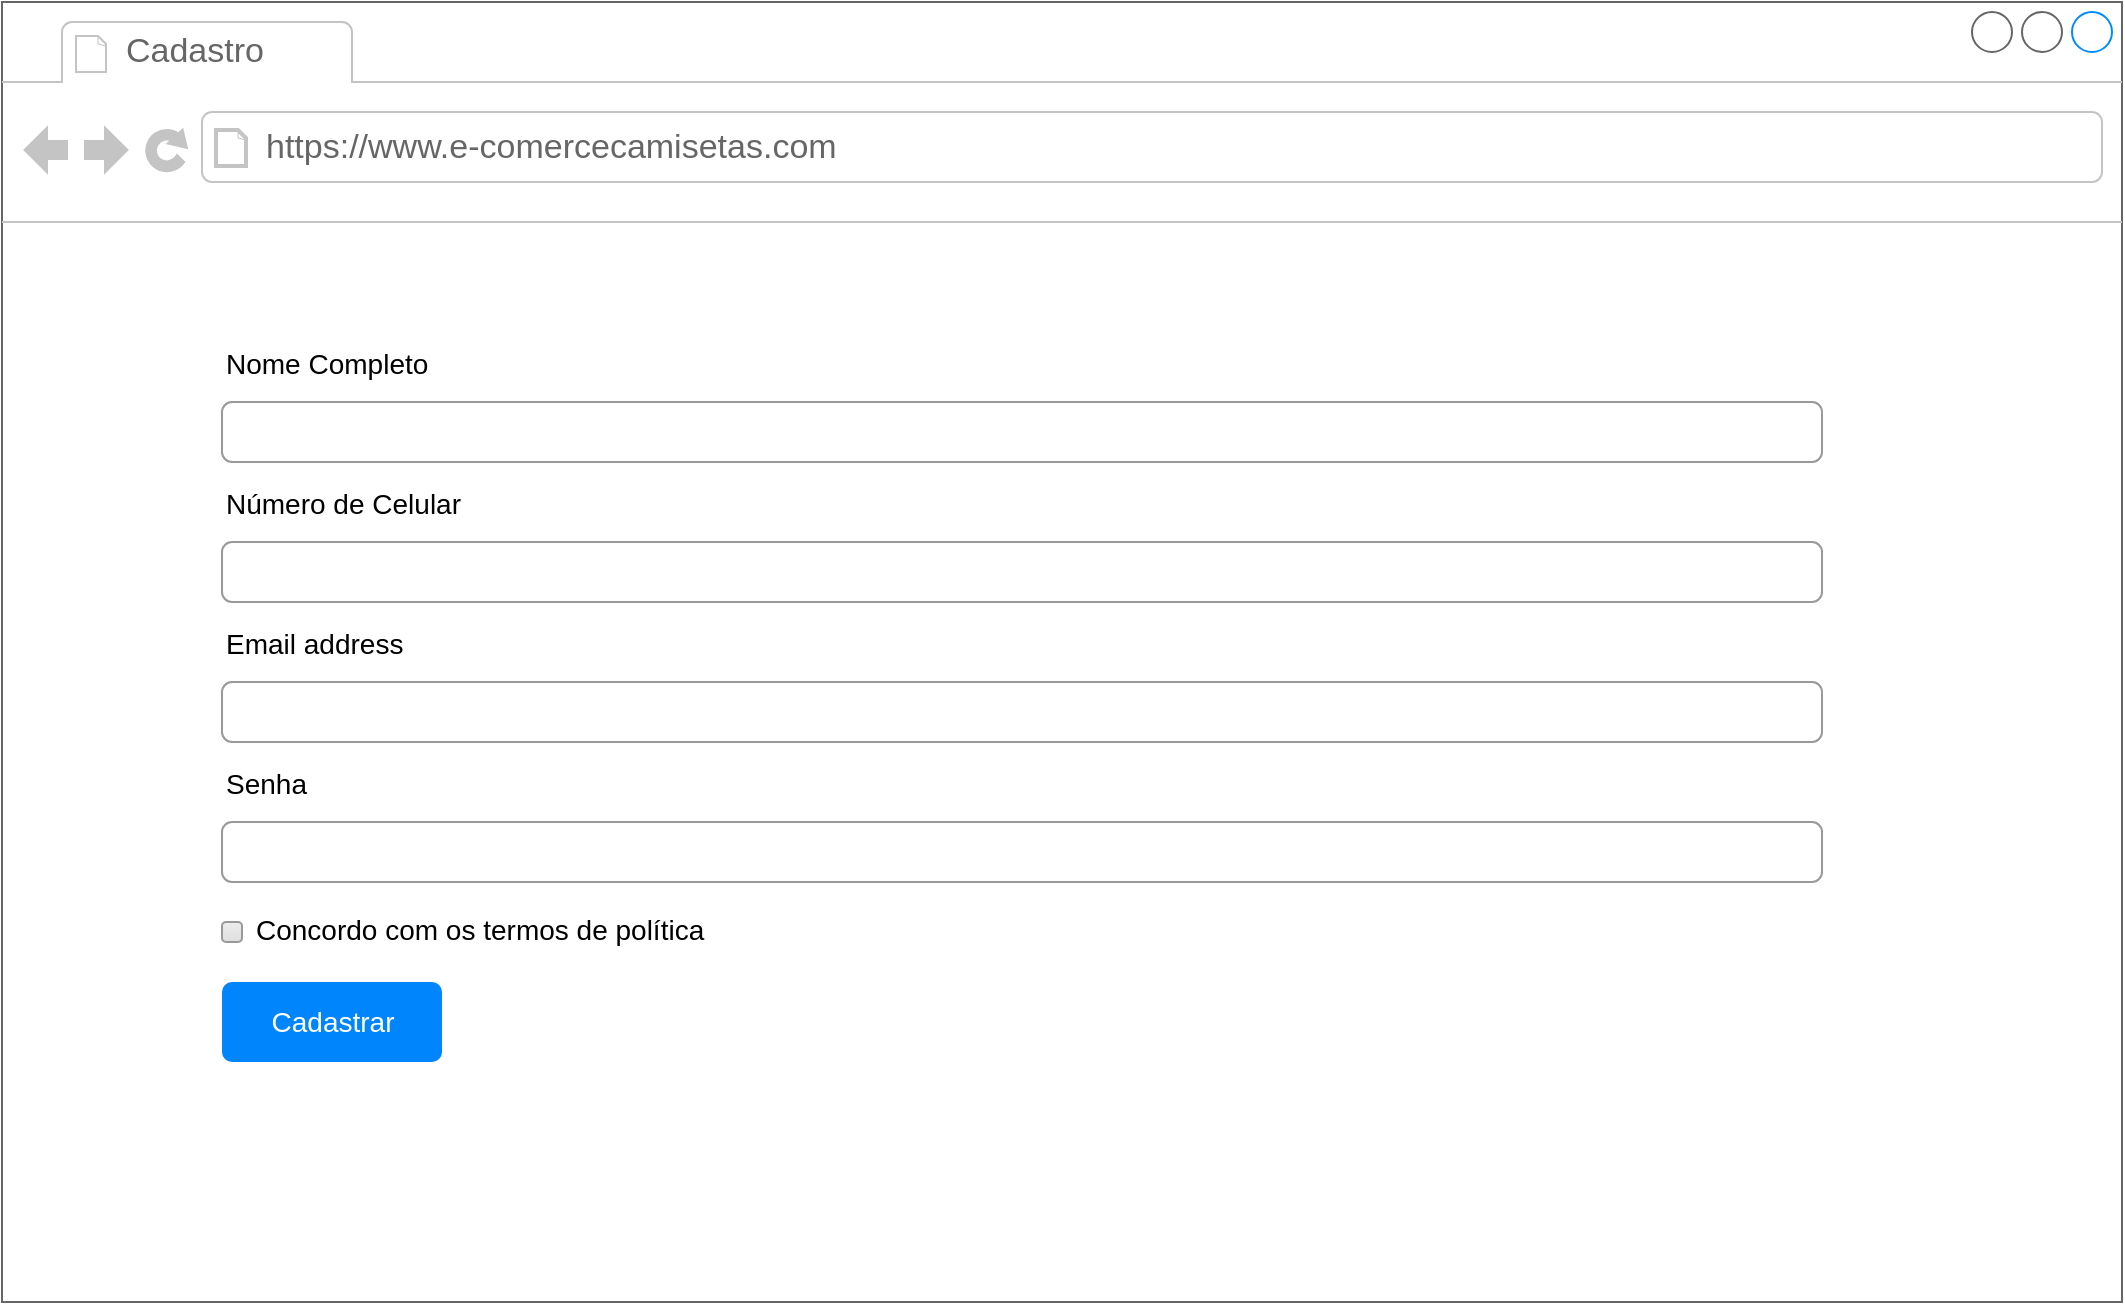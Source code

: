 <mxfile version="14.2.9" type="device"><diagram id="ySufxostcoVXOQW8zJ2h" name="Page-1"><mxGraphModel dx="1941" dy="720" grid="1" gridSize="10" guides="1" tooltips="1" connect="1" arrows="1" fold="1" page="1" pageScale="1" pageWidth="1169" pageHeight="827" background="none" math="0" shadow="0"><root><mxCell id="0"/><mxCell id="1" parent="0"/><mxCell id="Ka55sD2-G9pXXK82CaSt-34" value="" style="strokeWidth=1;shadow=0;dashed=0;align=center;html=1;shape=mxgraph.mockup.containers.browserWindow;rSize=0;strokeColor=#666666;strokeColor2=#008cff;strokeColor3=#c4c4c4;mainText=,;recursiveResize=0;" vertex="1" parent="1"><mxGeometry x="-110" y="140" width="1060" height="650" as="geometry"/></mxCell><mxCell id="Ka55sD2-G9pXXK82CaSt-35" value="Cadastro" style="strokeWidth=1;shadow=0;dashed=0;align=center;html=1;shape=mxgraph.mockup.containers.anchor;fontSize=17;fontColor=#666666;align=left;" vertex="1" parent="Ka55sD2-G9pXXK82CaSt-34"><mxGeometry x="60" y="12" width="110" height="26" as="geometry"/></mxCell><mxCell id="Ka55sD2-G9pXXK82CaSt-36" value="https://www.e-comercecamisetas.com" style="strokeWidth=1;shadow=0;dashed=0;align=center;html=1;shape=mxgraph.mockup.containers.anchor;rSize=0;fontSize=17;fontColor=#666666;align=left;" vertex="1" parent="Ka55sD2-G9pXXK82CaSt-34"><mxGeometry x="130" y="60" width="250" height="26" as="geometry"/></mxCell><mxCell id="Ka55sD2-G9pXXK82CaSt-37" value="Email address" style="fillColor=none;strokeColor=none;align=left;fontSize=14;" vertex="1" parent="Ka55sD2-G9pXXK82CaSt-34"><mxGeometry width="260" height="40" relative="1" as="geometry"><mxPoint x="110" y="300" as="offset"/></mxGeometry></mxCell><mxCell id="Ka55sD2-G9pXXK82CaSt-38" value="" style="html=1;shadow=0;dashed=0;shape=mxgraph.bootstrap.rrect;rSize=5;fillColor=none;strokeColor=#999999;align=left;spacing=15;fontSize=14;fontColor=#6C767D;" vertex="1" parent="Ka55sD2-G9pXXK82CaSt-34"><mxGeometry width="800" height="30" relative="1" as="geometry"><mxPoint x="110" y="340" as="offset"/></mxGeometry></mxCell><mxCell id="Ka55sD2-G9pXXK82CaSt-40" value="Senha" style="fillColor=none;strokeColor=none;align=left;fontSize=14;" vertex="1" parent="Ka55sD2-G9pXXK82CaSt-34"><mxGeometry width="260" height="40" relative="1" as="geometry"><mxPoint x="110" y="370" as="offset"/></mxGeometry></mxCell><mxCell id="Ka55sD2-G9pXXK82CaSt-41" value="" style="html=1;shadow=0;dashed=0;shape=mxgraph.bootstrap.rrect;rSize=5;fillColor=none;strokeColor=#999999;align=left;spacing=15;fontSize=14;fontColor=#6C767D;" vertex="1" parent="Ka55sD2-G9pXXK82CaSt-34"><mxGeometry width="800" height="30" relative="1" as="geometry"><mxPoint x="110" y="410" as="offset"/></mxGeometry></mxCell><mxCell id="Ka55sD2-G9pXXK82CaSt-42" value="Concordo com os termos de política" style="html=1;shadow=0;dashed=0;shape=mxgraph.bootstrap.rrect;rSize=2;fillColor=#EDEDED;strokeColor=#999999;align=left;fontSize=14;fontColor=#000000;labelPosition=right;verticalLabelPosition=middle;verticalAlign=middle;spacingLeft=5;spacingTop=-2;gradientColor=#DEDEDE;" vertex="1" parent="Ka55sD2-G9pXXK82CaSt-34"><mxGeometry width="10" height="10" relative="1" as="geometry"><mxPoint x="110" y="460" as="offset"/></mxGeometry></mxCell><mxCell id="Ka55sD2-G9pXXK82CaSt-43" value="Cadastrar" style="html=1;shadow=0;dashed=0;shape=mxgraph.bootstrap.rrect;rSize=5;fillColor=#0085FC;strokeColor=none;align=center;fontSize=14;fontColor=#FFFFFF;" vertex="1" parent="Ka55sD2-G9pXXK82CaSt-34"><mxGeometry width="110" height="40" relative="1" as="geometry"><mxPoint x="110" y="490" as="offset"/></mxGeometry></mxCell><mxCell id="Ka55sD2-G9pXXK82CaSt-54" value="Nome Completo" style="fillColor=none;strokeColor=none;align=left;fontSize=14;" vertex="1" parent="Ka55sD2-G9pXXK82CaSt-34"><mxGeometry x="110" y="160" width="260" height="40" as="geometry"/></mxCell><mxCell id="Ka55sD2-G9pXXK82CaSt-55" value="" style="html=1;shadow=0;dashed=0;shape=mxgraph.bootstrap.rrect;rSize=5;fillColor=none;strokeColor=#999999;align=left;spacing=15;fontSize=14;fontColor=#6C767D;" vertex="1" parent="Ka55sD2-G9pXXK82CaSt-34"><mxGeometry x="110" y="200" width="800" height="30" as="geometry"/></mxCell><mxCell id="Ka55sD2-G9pXXK82CaSt-56" value="" style="html=1;shadow=0;dashed=0;shape=mxgraph.bootstrap.rrect;rSize=5;fillColor=none;strokeColor=#999999;align=left;spacing=15;fontSize=14;fontColor=#6C767D;" vertex="1" parent="Ka55sD2-G9pXXK82CaSt-34"><mxGeometry x="110" y="270" width="800" height="30" as="geometry"/></mxCell><mxCell id="Ka55sD2-G9pXXK82CaSt-57" value="Número de Celular" style="fillColor=none;strokeColor=none;align=left;fontSize=14;" vertex="1" parent="Ka55sD2-G9pXXK82CaSt-34"><mxGeometry x="110" y="230" width="260" height="40" as="geometry"/></mxCell></root></mxGraphModel></diagram></mxfile>